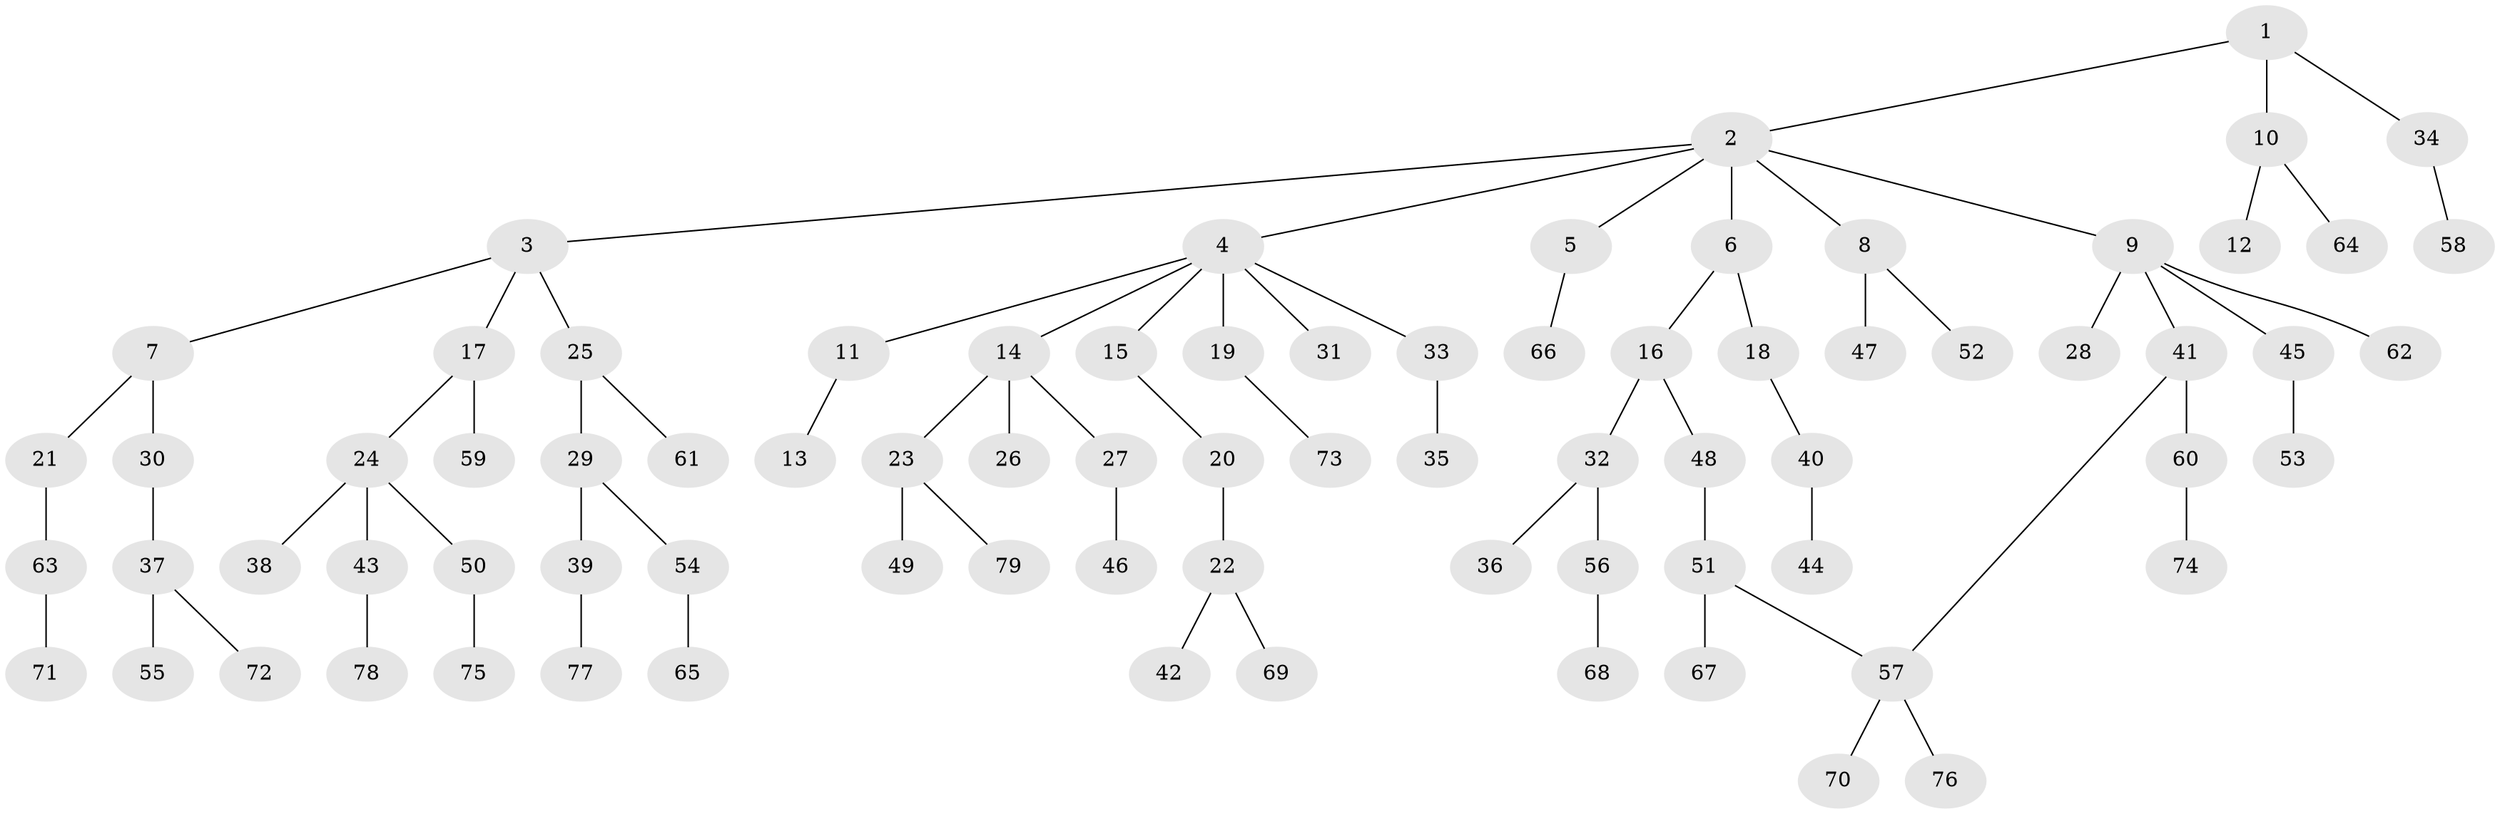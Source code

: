 // Generated by graph-tools (version 1.1) at 2025/25/03/09/25 03:25:33]
// undirected, 79 vertices, 79 edges
graph export_dot {
graph [start="1"]
  node [color=gray90,style=filled];
  1;
  2;
  3;
  4;
  5;
  6;
  7;
  8;
  9;
  10;
  11;
  12;
  13;
  14;
  15;
  16;
  17;
  18;
  19;
  20;
  21;
  22;
  23;
  24;
  25;
  26;
  27;
  28;
  29;
  30;
  31;
  32;
  33;
  34;
  35;
  36;
  37;
  38;
  39;
  40;
  41;
  42;
  43;
  44;
  45;
  46;
  47;
  48;
  49;
  50;
  51;
  52;
  53;
  54;
  55;
  56;
  57;
  58;
  59;
  60;
  61;
  62;
  63;
  64;
  65;
  66;
  67;
  68;
  69;
  70;
  71;
  72;
  73;
  74;
  75;
  76;
  77;
  78;
  79;
  1 -- 2;
  1 -- 10;
  1 -- 34;
  2 -- 3;
  2 -- 4;
  2 -- 5;
  2 -- 6;
  2 -- 8;
  2 -- 9;
  3 -- 7;
  3 -- 17;
  3 -- 25;
  4 -- 11;
  4 -- 14;
  4 -- 15;
  4 -- 19;
  4 -- 31;
  4 -- 33;
  5 -- 66;
  6 -- 16;
  6 -- 18;
  7 -- 21;
  7 -- 30;
  8 -- 47;
  8 -- 52;
  9 -- 28;
  9 -- 41;
  9 -- 45;
  9 -- 62;
  10 -- 12;
  10 -- 64;
  11 -- 13;
  14 -- 23;
  14 -- 26;
  14 -- 27;
  15 -- 20;
  16 -- 32;
  16 -- 48;
  17 -- 24;
  17 -- 59;
  18 -- 40;
  19 -- 73;
  20 -- 22;
  21 -- 63;
  22 -- 42;
  22 -- 69;
  23 -- 49;
  23 -- 79;
  24 -- 38;
  24 -- 43;
  24 -- 50;
  25 -- 29;
  25 -- 61;
  27 -- 46;
  29 -- 39;
  29 -- 54;
  30 -- 37;
  32 -- 36;
  32 -- 56;
  33 -- 35;
  34 -- 58;
  37 -- 55;
  37 -- 72;
  39 -- 77;
  40 -- 44;
  41 -- 57;
  41 -- 60;
  43 -- 78;
  45 -- 53;
  48 -- 51;
  50 -- 75;
  51 -- 67;
  51 -- 57;
  54 -- 65;
  56 -- 68;
  57 -- 70;
  57 -- 76;
  60 -- 74;
  63 -- 71;
}
